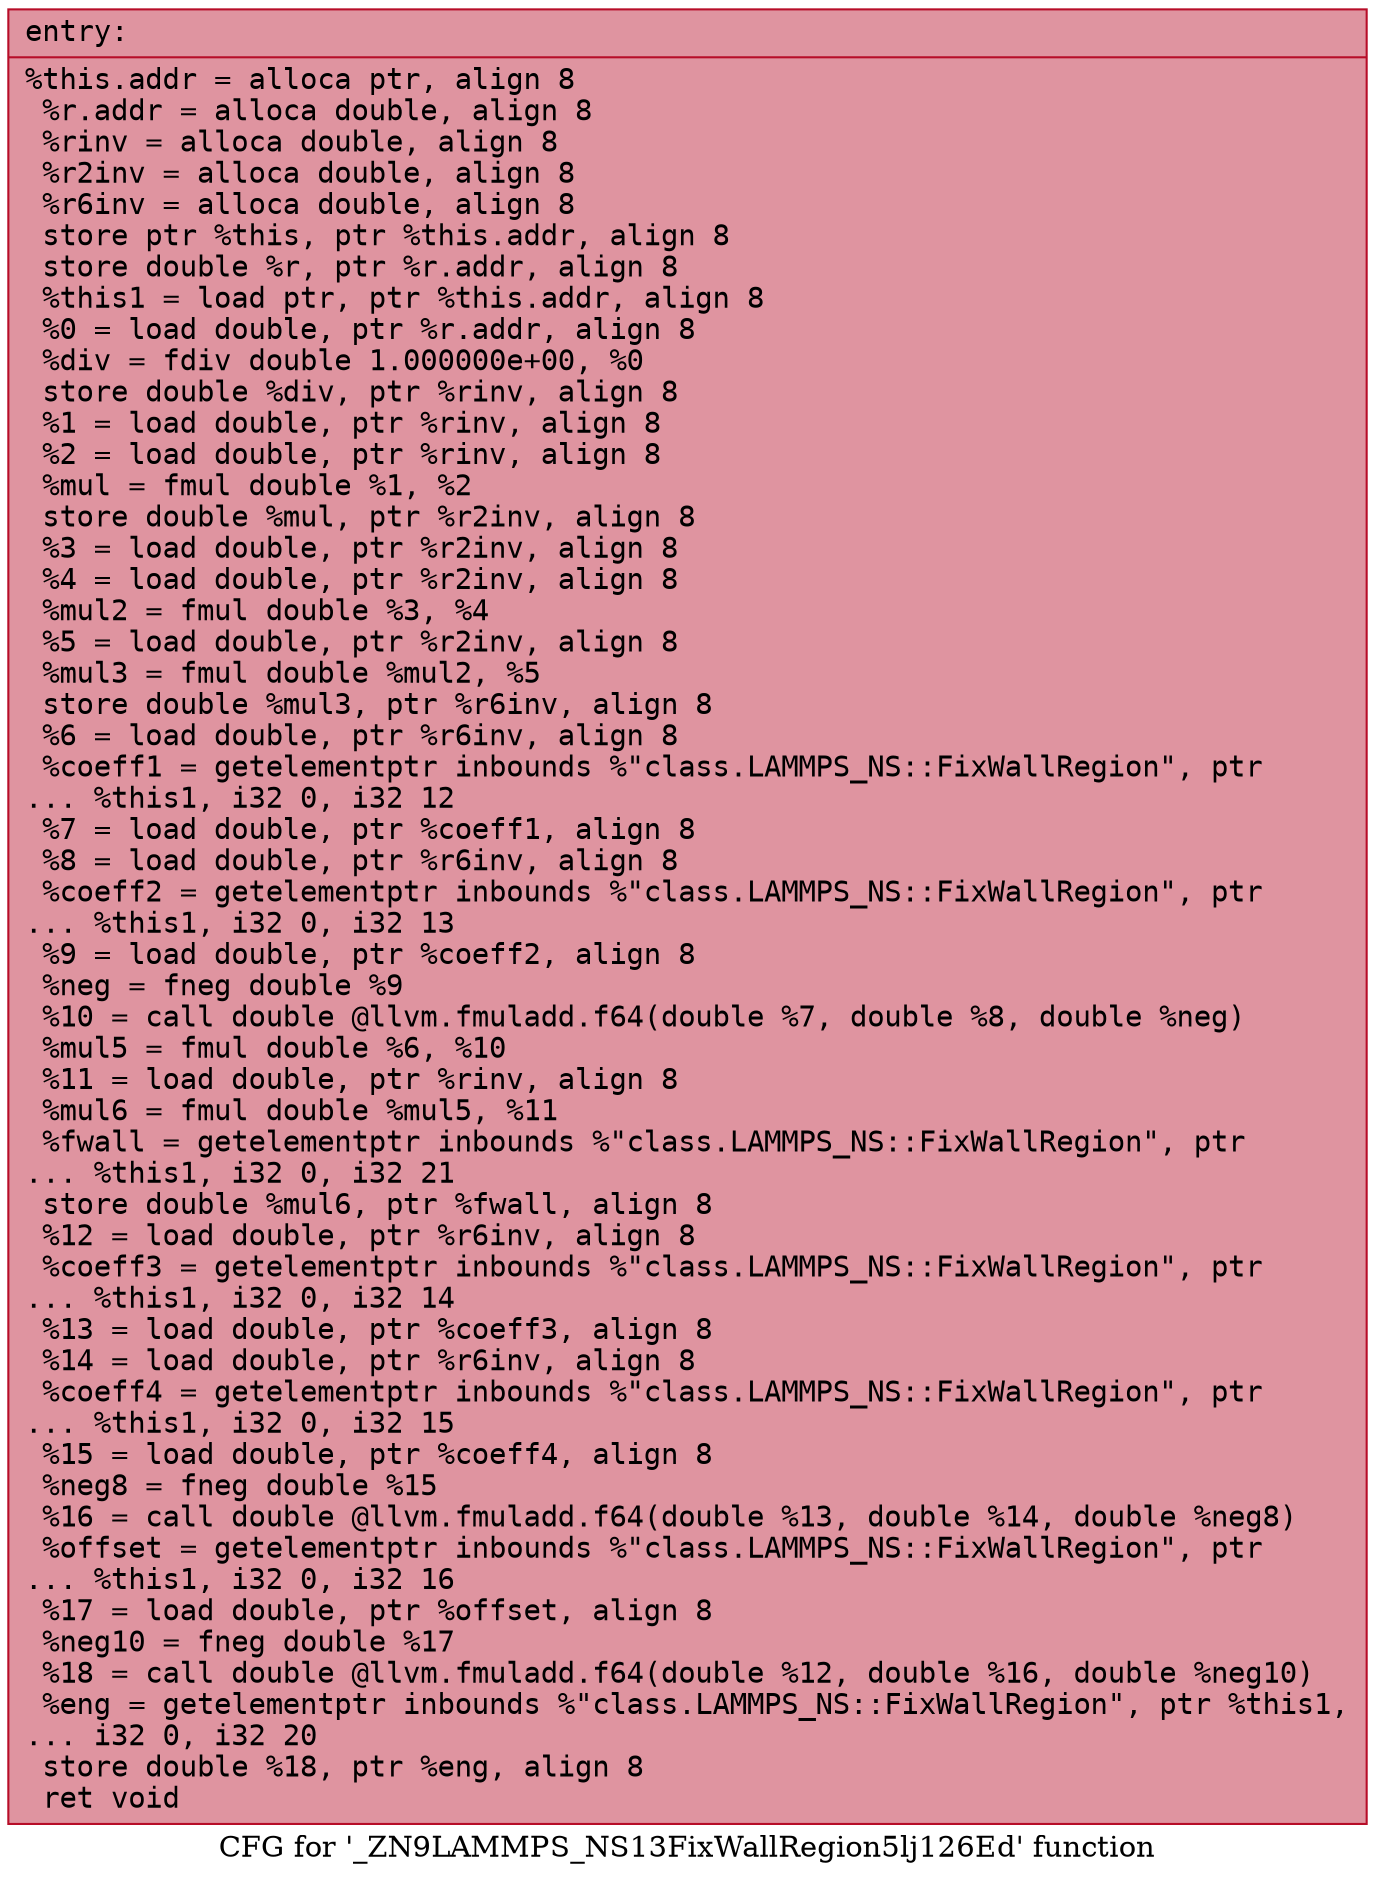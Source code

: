 digraph "CFG for '_ZN9LAMMPS_NS13FixWallRegion5lj126Ed' function" {
	label="CFG for '_ZN9LAMMPS_NS13FixWallRegion5lj126Ed' function";

	Node0x5591c7725690 [shape=record,color="#b70d28ff", style=filled, fillcolor="#b70d2870" fontname="Courier",label="{entry:\l|  %this.addr = alloca ptr, align 8\l  %r.addr = alloca double, align 8\l  %rinv = alloca double, align 8\l  %r2inv = alloca double, align 8\l  %r6inv = alloca double, align 8\l  store ptr %this, ptr %this.addr, align 8\l  store double %r, ptr %r.addr, align 8\l  %this1 = load ptr, ptr %this.addr, align 8\l  %0 = load double, ptr %r.addr, align 8\l  %div = fdiv double 1.000000e+00, %0\l  store double %div, ptr %rinv, align 8\l  %1 = load double, ptr %rinv, align 8\l  %2 = load double, ptr %rinv, align 8\l  %mul = fmul double %1, %2\l  store double %mul, ptr %r2inv, align 8\l  %3 = load double, ptr %r2inv, align 8\l  %4 = load double, ptr %r2inv, align 8\l  %mul2 = fmul double %3, %4\l  %5 = load double, ptr %r2inv, align 8\l  %mul3 = fmul double %mul2, %5\l  store double %mul3, ptr %r6inv, align 8\l  %6 = load double, ptr %r6inv, align 8\l  %coeff1 = getelementptr inbounds %\"class.LAMMPS_NS::FixWallRegion\", ptr\l... %this1, i32 0, i32 12\l  %7 = load double, ptr %coeff1, align 8\l  %8 = load double, ptr %r6inv, align 8\l  %coeff2 = getelementptr inbounds %\"class.LAMMPS_NS::FixWallRegion\", ptr\l... %this1, i32 0, i32 13\l  %9 = load double, ptr %coeff2, align 8\l  %neg = fneg double %9\l  %10 = call double @llvm.fmuladd.f64(double %7, double %8, double %neg)\l  %mul5 = fmul double %6, %10\l  %11 = load double, ptr %rinv, align 8\l  %mul6 = fmul double %mul5, %11\l  %fwall = getelementptr inbounds %\"class.LAMMPS_NS::FixWallRegion\", ptr\l... %this1, i32 0, i32 21\l  store double %mul6, ptr %fwall, align 8\l  %12 = load double, ptr %r6inv, align 8\l  %coeff3 = getelementptr inbounds %\"class.LAMMPS_NS::FixWallRegion\", ptr\l... %this1, i32 0, i32 14\l  %13 = load double, ptr %coeff3, align 8\l  %14 = load double, ptr %r6inv, align 8\l  %coeff4 = getelementptr inbounds %\"class.LAMMPS_NS::FixWallRegion\", ptr\l... %this1, i32 0, i32 15\l  %15 = load double, ptr %coeff4, align 8\l  %neg8 = fneg double %15\l  %16 = call double @llvm.fmuladd.f64(double %13, double %14, double %neg8)\l  %offset = getelementptr inbounds %\"class.LAMMPS_NS::FixWallRegion\", ptr\l... %this1, i32 0, i32 16\l  %17 = load double, ptr %offset, align 8\l  %neg10 = fneg double %17\l  %18 = call double @llvm.fmuladd.f64(double %12, double %16, double %neg10)\l  %eng = getelementptr inbounds %\"class.LAMMPS_NS::FixWallRegion\", ptr %this1,\l... i32 0, i32 20\l  store double %18, ptr %eng, align 8\l  ret void\l}"];
}
